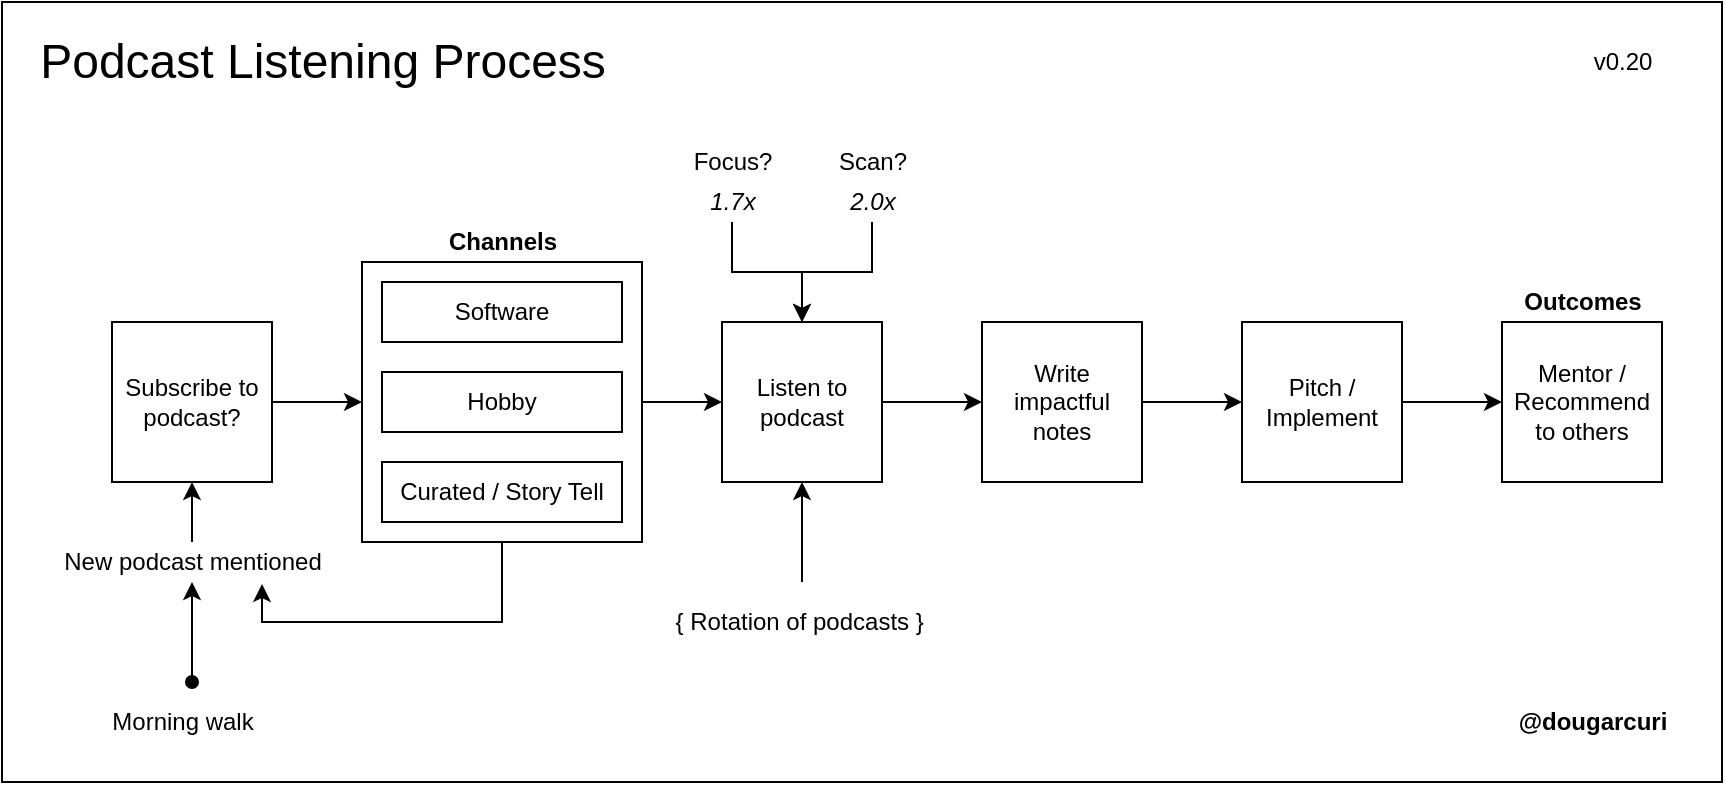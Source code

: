 <mxfile version="13.8.1" type="device"><diagram id="GHq76OuDfjOi-Ju2IBQN" name="Page-1"><mxGraphModel dx="1237" dy="619" grid="1" gridSize="10" guides="1" tooltips="1" connect="1" arrows="1" fold="1" page="1" pageScale="1" pageWidth="850" pageHeight="1100" math="0" shadow="0"><root><mxCell id="0"/><mxCell id="1" parent="0"/><mxCell id="WlOKW53uyA3XHyzy-dlt-2" value="" style="rounded=0;whiteSpace=wrap;html=1;fillColor=none;" parent="1" vertex="1"><mxGeometry x="20" y="40" width="860" height="390" as="geometry"/></mxCell><mxCell id="G3b-J4wqLpuIZi7WT0Yp-10" style="edgeStyle=orthogonalEdgeStyle;rounded=0;orthogonalLoop=1;jettySize=auto;html=1;exitX=1;exitY=0.5;exitDx=0;exitDy=0;" edge="1" parent="1" source="G3b-J4wqLpuIZi7WT0Yp-7" target="WlOKW53uyA3XHyzy-dlt-9"><mxGeometry relative="1" as="geometry"/></mxCell><mxCell id="G3b-J4wqLpuIZi7WT0Yp-11" style="edgeStyle=orthogonalEdgeStyle;rounded=0;orthogonalLoop=1;jettySize=auto;html=1;exitX=0.5;exitY=1;exitDx=0;exitDy=0;entryX=0.75;entryY=1.05;entryDx=0;entryDy=0;entryPerimeter=0;" edge="1" parent="1" source="G3b-J4wqLpuIZi7WT0Yp-7" target="WlOKW53uyA3XHyzy-dlt-16"><mxGeometry relative="1" as="geometry"/></mxCell><mxCell id="G3b-J4wqLpuIZi7WT0Yp-7" value="" style="rounded=0;whiteSpace=wrap;html=1;" vertex="1" parent="1"><mxGeometry x="200" y="170" width="140" height="140" as="geometry"/></mxCell><mxCell id="WlOKW53uyA3XHyzy-dlt-1" value="&lt;font style=&quot;font-size: 24px&quot;&gt;Podcast Listening Process&lt;/font&gt;" style="text;html=1;align=center;verticalAlign=middle;resizable=0;points=[];autosize=1;" parent="1" vertex="1"><mxGeometry x="30" y="60" width="300" height="20" as="geometry"/></mxCell><mxCell id="WlOKW53uyA3XHyzy-dlt-3" value="v0.20" style="text;html=1;align=center;verticalAlign=middle;resizable=0;points=[];autosize=1;" parent="1" vertex="1"><mxGeometry x="810" y="60" width="40" height="20" as="geometry"/></mxCell><mxCell id="WlOKW53uyA3XHyzy-dlt-4" value="&lt;b&gt;@dougarcuri&lt;/b&gt;" style="text;html=1;align=center;verticalAlign=middle;resizable=0;points=[];autosize=1;" parent="1" vertex="1"><mxGeometry x="770" y="390" width="90" height="20" as="geometry"/></mxCell><mxCell id="G3b-J4wqLpuIZi7WT0Yp-9" style="edgeStyle=orthogonalEdgeStyle;rounded=0;orthogonalLoop=1;jettySize=auto;html=1;exitX=1;exitY=0.5;exitDx=0;exitDy=0;entryX=0;entryY=0.5;entryDx=0;entryDy=0;" edge="1" parent="1" source="WlOKW53uyA3XHyzy-dlt-5" target="G3b-J4wqLpuIZi7WT0Yp-7"><mxGeometry relative="1" as="geometry"/></mxCell><mxCell id="WlOKW53uyA3XHyzy-dlt-5" value="Subscribe to podcast?" style="whiteSpace=wrap;html=1;aspect=fixed;" parent="1" vertex="1"><mxGeometry x="75" y="200" width="80" height="80" as="geometry"/></mxCell><mxCell id="WlOKW53uyA3XHyzy-dlt-12" style="edgeStyle=orthogonalEdgeStyle;rounded=0;orthogonalLoop=1;jettySize=auto;html=1;entryX=0;entryY=0.5;entryDx=0;entryDy=0;" parent="1" source="WlOKW53uyA3XHyzy-dlt-9" target="WlOKW53uyA3XHyzy-dlt-11" edge="1"><mxGeometry relative="1" as="geometry"/></mxCell><mxCell id="WlOKW53uyA3XHyzy-dlt-9" value="Listen to podcast" style="whiteSpace=wrap;html=1;aspect=fixed;" parent="1" vertex="1"><mxGeometry x="380" y="200" width="80" height="80" as="geometry"/></mxCell><mxCell id="WlOKW53uyA3XHyzy-dlt-14" style="edgeStyle=orthogonalEdgeStyle;rounded=0;orthogonalLoop=1;jettySize=auto;html=1;exitX=1;exitY=0.5;exitDx=0;exitDy=0;entryX=0;entryY=0.5;entryDx=0;entryDy=0;" parent="1" source="WlOKW53uyA3XHyzy-dlt-11" target="WlOKW53uyA3XHyzy-dlt-13" edge="1"><mxGeometry relative="1" as="geometry"/></mxCell><mxCell id="WlOKW53uyA3XHyzy-dlt-11" value="Write impactful notes" style="whiteSpace=wrap;html=1;aspect=fixed;" parent="1" vertex="1"><mxGeometry x="510" y="200" width="80" height="80" as="geometry"/></mxCell><mxCell id="WlOKW53uyA3XHyzy-dlt-19" style="edgeStyle=orthogonalEdgeStyle;rounded=0;orthogonalLoop=1;jettySize=auto;html=1;exitX=1;exitY=0.5;exitDx=0;exitDy=0;entryX=0;entryY=0.5;entryDx=0;entryDy=0;" parent="1" source="WlOKW53uyA3XHyzy-dlt-13" target="WlOKW53uyA3XHyzy-dlt-18" edge="1"><mxGeometry relative="1" as="geometry"/></mxCell><mxCell id="WlOKW53uyA3XHyzy-dlt-13" value="Pitch / Implement" style="whiteSpace=wrap;html=1;aspect=fixed;" parent="1" vertex="1"><mxGeometry x="640" y="200" width="80" height="80" as="geometry"/></mxCell><mxCell id="G3b-J4wqLpuIZi7WT0Yp-8" style="edgeStyle=orthogonalEdgeStyle;rounded=0;orthogonalLoop=1;jettySize=auto;html=1;entryX=0.5;entryY=1;entryDx=0;entryDy=0;" edge="1" parent="1" source="WlOKW53uyA3XHyzy-dlt-16" target="WlOKW53uyA3XHyzy-dlt-5"><mxGeometry relative="1" as="geometry"/></mxCell><mxCell id="WlOKW53uyA3XHyzy-dlt-16" value="New podcast mentioned" style="text;html=1;align=center;verticalAlign=middle;resizable=0;points=[];autosize=1;" parent="1" vertex="1"><mxGeometry x="45" y="310" width="140" height="20" as="geometry"/></mxCell><mxCell id="WlOKW53uyA3XHyzy-dlt-18" value="Mentor / Recommend to others" style="whiteSpace=wrap;html=1;aspect=fixed;" parent="1" vertex="1"><mxGeometry x="770" y="200" width="80" height="80" as="geometry"/></mxCell><mxCell id="WlOKW53uyA3XHyzy-dlt-20" value="" style="endArrow=classic;html=1;entryX=0.5;entryY=1;entryDx=0;entryDy=0;" parent="1" target="WlOKW53uyA3XHyzy-dlt-9" edge="1"><mxGeometry width="50" height="50" relative="1" as="geometry"><mxPoint x="420" y="330" as="sourcePoint"/><mxPoint x="460" y="280" as="targetPoint"/></mxGeometry></mxCell><mxCell id="WlOKW53uyA3XHyzy-dlt-21" value="{ Rotation of podcasts }&amp;nbsp;" style="text;html=1;align=center;verticalAlign=middle;resizable=0;points=[];autosize=1;" parent="1" vertex="1"><mxGeometry x="350" y="340" width="140" height="20" as="geometry"/></mxCell><mxCell id="WlOKW53uyA3XHyzy-dlt-22" value="" style="endArrow=classic;html=1;startArrow=oval;startFill=1;" parent="1" edge="1"><mxGeometry width="50" height="50" relative="1" as="geometry"><mxPoint x="115" y="380" as="sourcePoint"/><mxPoint x="115" y="330" as="targetPoint"/></mxGeometry></mxCell><mxCell id="WlOKW53uyA3XHyzy-dlt-23" value="Morning walk" style="text;html=1;align=center;verticalAlign=middle;resizable=0;points=[];autosize=1;" parent="1" vertex="1"><mxGeometry x="65" y="390" width="90" height="20" as="geometry"/></mxCell><mxCell id="G3b-J4wqLpuIZi7WT0Yp-16" style="edgeStyle=orthogonalEdgeStyle;rounded=0;orthogonalLoop=1;jettySize=auto;html=1;entryX=0.5;entryY=0;entryDx=0;entryDy=0;" edge="1" parent="1" source="WlOKW53uyA3XHyzy-dlt-24" target="WlOKW53uyA3XHyzy-dlt-9"><mxGeometry relative="1" as="geometry"/></mxCell><mxCell id="WlOKW53uyA3XHyzy-dlt-24" value="&lt;i&gt;1.7x&lt;/i&gt;" style="text;html=1;align=center;verticalAlign=middle;resizable=0;points=[];autosize=1;" parent="1" vertex="1"><mxGeometry x="365" y="130" width="40" height="20" as="geometry"/></mxCell><mxCell id="WlOKW53uyA3XHyzy-dlt-25" value="&lt;b&gt;Outcomes&lt;/b&gt;" style="text;html=1;align=center;verticalAlign=middle;resizable=0;points=[];autosize=1;" parent="1" vertex="1"><mxGeometry x="775" y="180" width="70" height="20" as="geometry"/></mxCell><mxCell id="G3b-J4wqLpuIZi7WT0Yp-3" value="Software" style="rounded=0;whiteSpace=wrap;html=1;" vertex="1" parent="1"><mxGeometry x="210" y="180" width="120" height="30" as="geometry"/></mxCell><mxCell id="G3b-J4wqLpuIZi7WT0Yp-4" value="&lt;b&gt;Channels&lt;/b&gt;" style="text;html=1;align=center;verticalAlign=middle;resizable=0;points=[];autosize=1;" vertex="1" parent="1"><mxGeometry x="235" y="150" width="70" height="20" as="geometry"/></mxCell><mxCell id="G3b-J4wqLpuIZi7WT0Yp-5" value="Hobby" style="rounded=0;whiteSpace=wrap;html=1;" vertex="1" parent="1"><mxGeometry x="210" y="225" width="120" height="30" as="geometry"/></mxCell><mxCell id="G3b-J4wqLpuIZi7WT0Yp-6" value="Curated / Story Tell" style="rounded=0;whiteSpace=wrap;html=1;" vertex="1" parent="1"><mxGeometry x="210" y="270" width="120" height="30" as="geometry"/></mxCell><mxCell id="G3b-J4wqLpuIZi7WT0Yp-15" value="Focus?" style="text;html=1;align=center;verticalAlign=middle;resizable=0;points=[];autosize=1;" vertex="1" parent="1"><mxGeometry x="360" y="110" width="50" height="20" as="geometry"/></mxCell><mxCell id="G3b-J4wqLpuIZi7WT0Yp-19" style="edgeStyle=orthogonalEdgeStyle;rounded=0;orthogonalLoop=1;jettySize=auto;html=1;entryX=0.5;entryY=0;entryDx=0;entryDy=0;" edge="1" parent="1" source="G3b-J4wqLpuIZi7WT0Yp-17" target="WlOKW53uyA3XHyzy-dlt-9"><mxGeometry relative="1" as="geometry"/></mxCell><mxCell id="G3b-J4wqLpuIZi7WT0Yp-17" value="&lt;i&gt;2.0x&lt;/i&gt;" style="text;html=1;align=center;verticalAlign=middle;resizable=0;points=[];autosize=1;" vertex="1" parent="1"><mxGeometry x="435" y="130" width="40" height="20" as="geometry"/></mxCell><mxCell id="G3b-J4wqLpuIZi7WT0Yp-18" value="Scan?" style="text;html=1;align=center;verticalAlign=middle;resizable=0;points=[];autosize=1;" vertex="1" parent="1"><mxGeometry x="430" y="110" width="50" height="20" as="geometry"/></mxCell></root></mxGraphModel></diagram></mxfile>